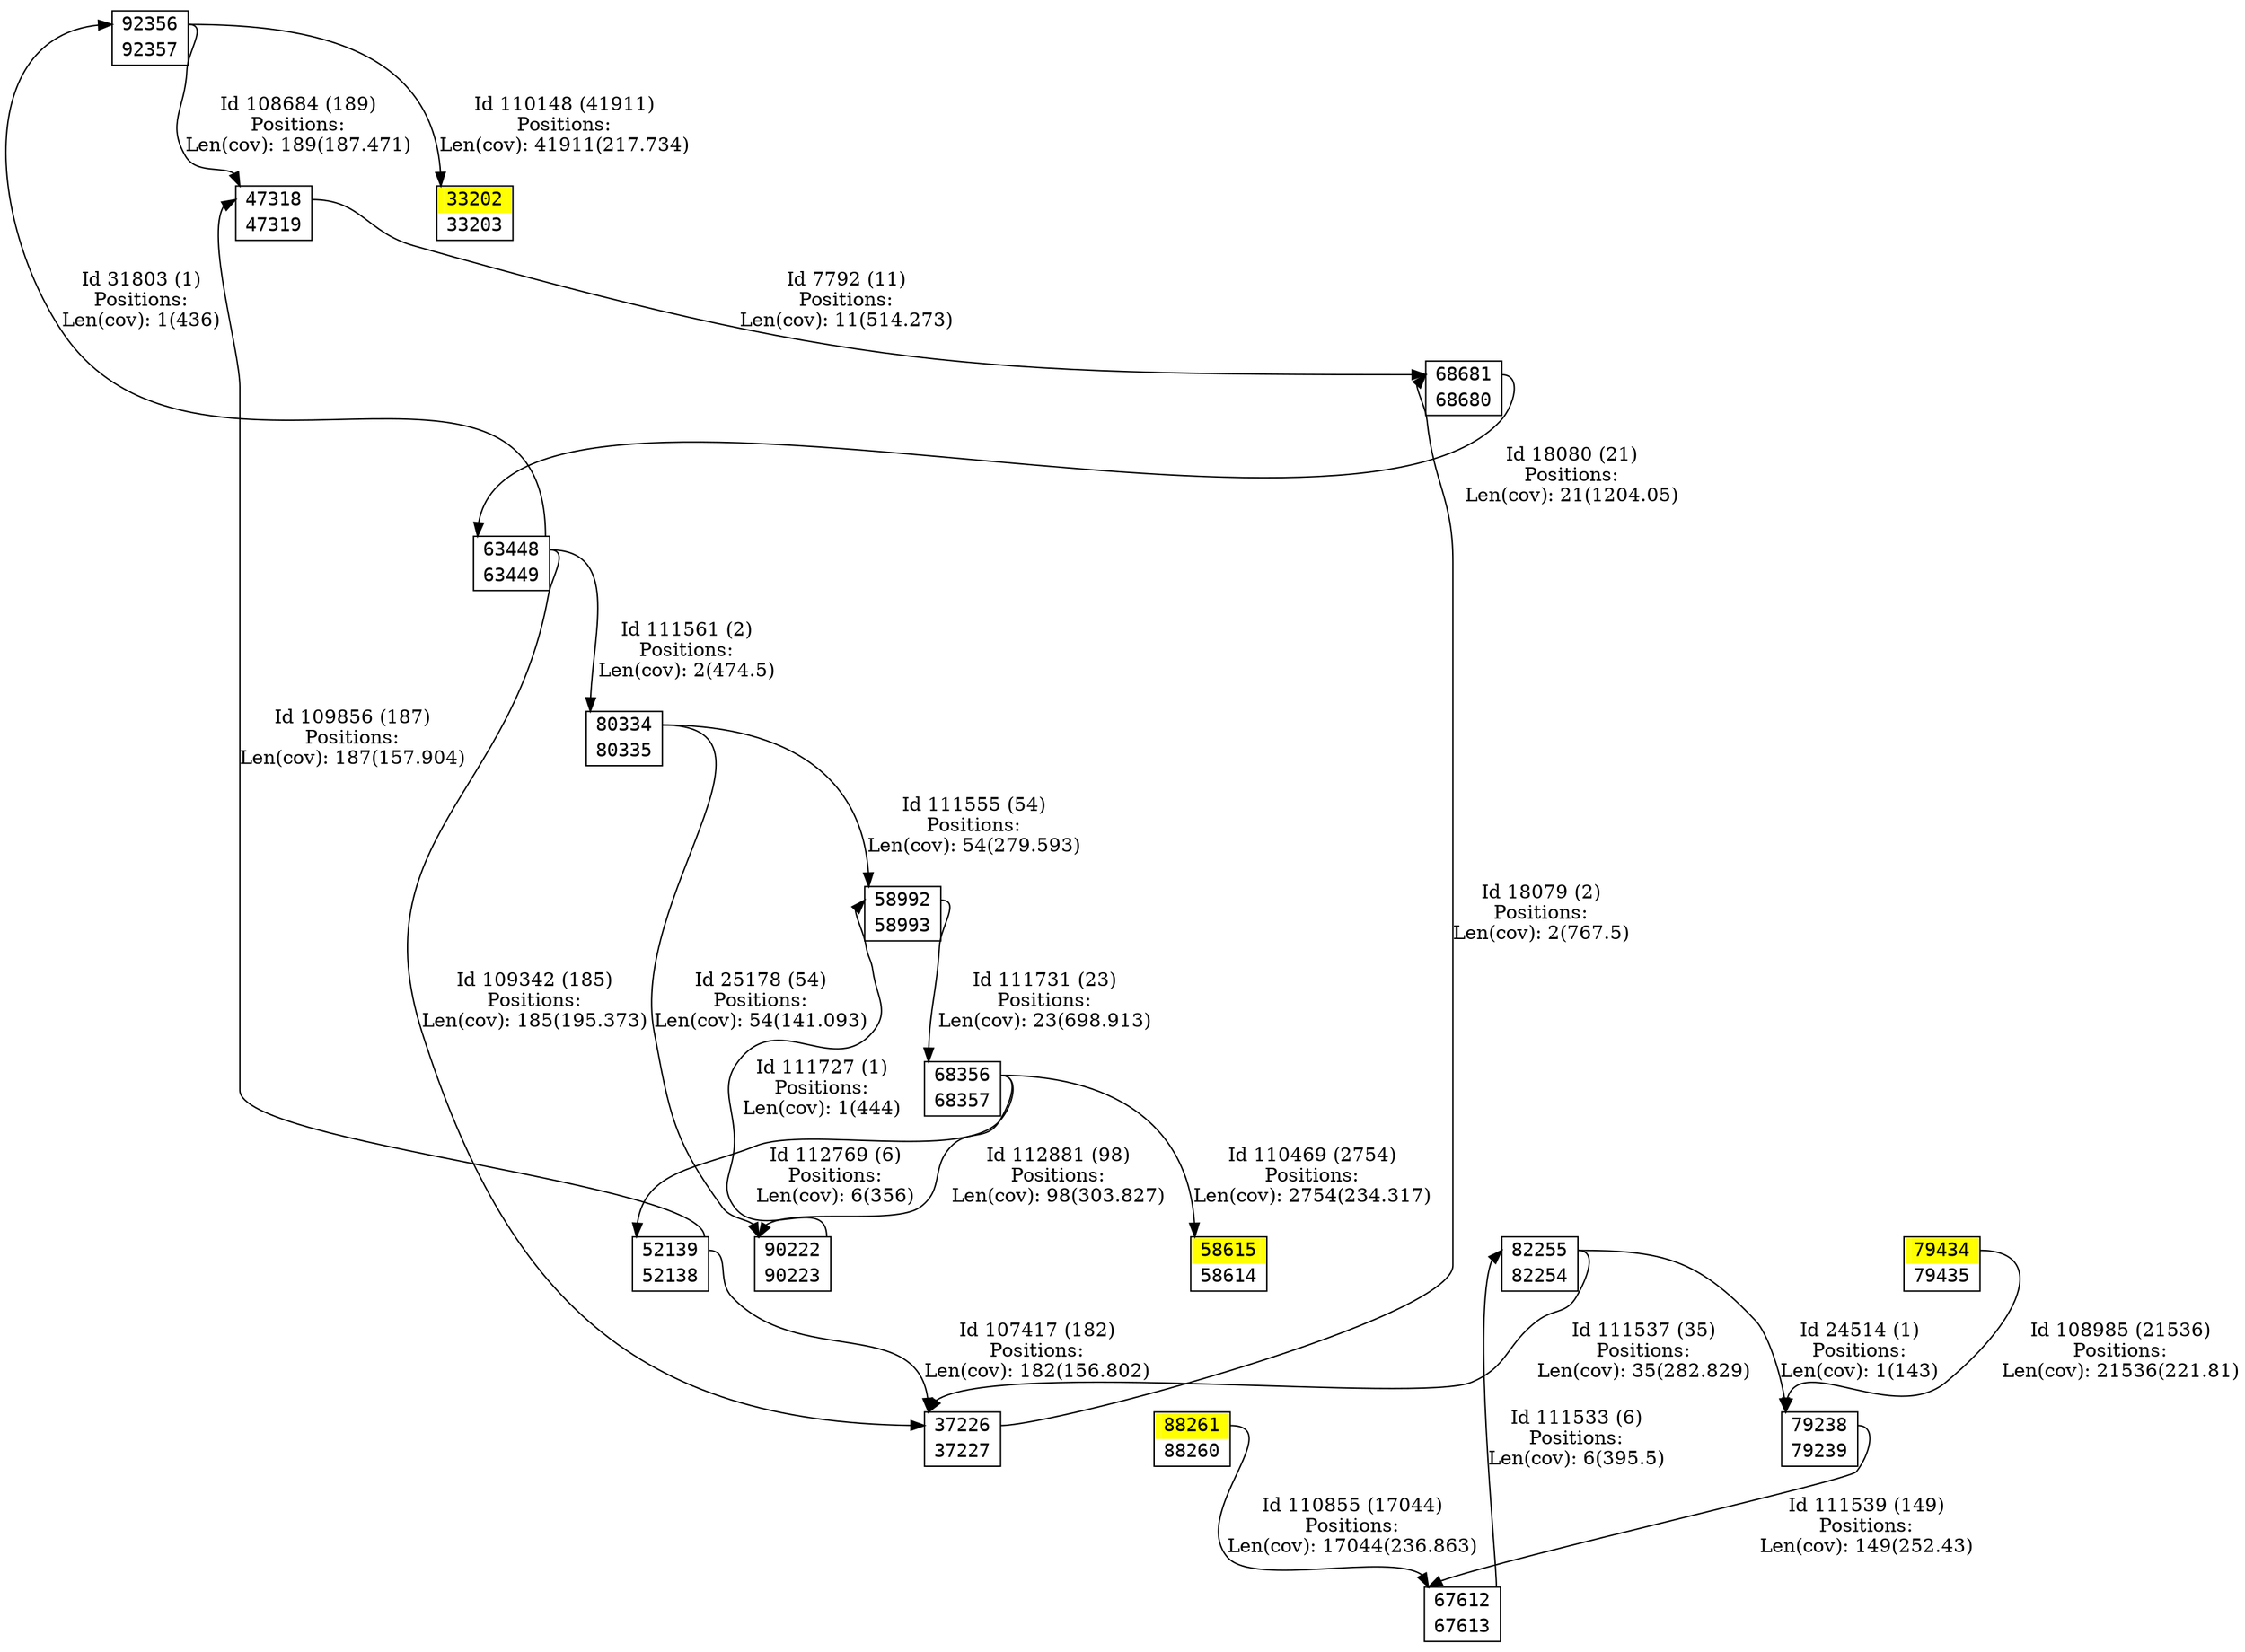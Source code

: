 digraph graph_picture {
node[fontname=<Courier> ,penwidth=<1.8> ,shape=<plaintext> ]
vertex_33202_33203[label=<<TABLE BORDER="1" CELLSPACING="0" >
<TR><TD BORDER="0" PORT = "port_33202_in" color="yellow" bgcolor="yellow" ></TD><TD BORDER="0" color="yellow" bgcolor="yellow" >33202</TD><TD BORDER="0" PORT = "port_33202_out" color="yellow" bgcolor="yellow" ></TD></TR>
<TR><TD BORDER="0" PORT = "port_33203_out" color="white" bgcolor="white" ></TD><TD BORDER="0" color="white" bgcolor="white" >33203</TD><TD BORDER="0" PORT = "port_33203_in" color="white" bgcolor="white" ></TD></TR>
</TABLE>> ,color=<black> ,URL=</vertex/33202.svg> ]
vertex_37226_37227[label=<<TABLE BORDER="1" CELLSPACING="0" >
<TR><TD BORDER="0" PORT = "port_37226_in" color="white" bgcolor="white" ></TD><TD BORDER="0" color="white" bgcolor="white" >37226</TD><TD BORDER="0" PORT = "port_37226_out" color="white" bgcolor="white" ></TD></TR>
<TR><TD BORDER="0" PORT = "port_37227_out" color="white" bgcolor="white" ></TD><TD BORDER="0" color="white" bgcolor="white" >37227</TD><TD BORDER="0" PORT = "port_37227_in" color="white" bgcolor="white" ></TD></TR>
</TABLE>> ,color=<black> ,URL=</vertex/37226.svg> ]
vertex_47318_47319[label=<<TABLE BORDER="1" CELLSPACING="0" >
<TR><TD BORDER="0" PORT = "port_47318_in" color="white" bgcolor="white" ></TD><TD BORDER="0" color="white" bgcolor="white" >47318</TD><TD BORDER="0" PORT = "port_47318_out" color="white" bgcolor="white" ></TD></TR>
<TR><TD BORDER="0" PORT = "port_47319_out" color="white" bgcolor="white" ></TD><TD BORDER="0" color="white" bgcolor="white" >47319</TD><TD BORDER="0" PORT = "port_47319_in" color="white" bgcolor="white" ></TD></TR>
</TABLE>> ,color=<black> ,URL=</vertex/47318.svg> ]
vertex_52138_52139[label=<<TABLE BORDER="1" CELLSPACING="0" >
<TR><TD BORDER="0" PORT = "port_52139_in" color="white" bgcolor="white" ></TD><TD BORDER="0" color="white" bgcolor="white" >52139</TD><TD BORDER="0" PORT = "port_52139_out" color="white" bgcolor="white" ></TD></TR>
<TR><TD BORDER="0" PORT = "port_52138_out" color="white" bgcolor="white" ></TD><TD BORDER="0" color="white" bgcolor="white" >52138</TD><TD BORDER="0" PORT = "port_52138_in" color="white" bgcolor="white" ></TD></TR>
</TABLE>> ,color=<black> ,URL=</vertex/52139.svg> ]
vertex_58614_58615[label=<<TABLE BORDER="1" CELLSPACING="0" >
<TR><TD BORDER="0" PORT = "port_58615_in" color="yellow" bgcolor="yellow" ></TD><TD BORDER="0" color="yellow" bgcolor="yellow" >58615</TD><TD BORDER="0" PORT = "port_58615_out" color="yellow" bgcolor="yellow" ></TD></TR>
<TR><TD BORDER="0" PORT = "port_58614_out" color="white" bgcolor="white" ></TD><TD BORDER="0" color="white" bgcolor="white" >58614</TD><TD BORDER="0" PORT = "port_58614_in" color="white" bgcolor="white" ></TD></TR>
</TABLE>> ,color=<black> ,URL=</vertex/58615.svg> ]
vertex_58992_58993[label=<<TABLE BORDER="1" CELLSPACING="0" >
<TR><TD BORDER="0" PORT = "port_58992_in" color="white" bgcolor="white" ></TD><TD BORDER="0" color="white" bgcolor="white" >58992</TD><TD BORDER="0" PORT = "port_58992_out" color="white" bgcolor="white" ></TD></TR>
<TR><TD BORDER="0" PORT = "port_58993_out" color="white" bgcolor="white" ></TD><TD BORDER="0" color="white" bgcolor="white" >58993</TD><TD BORDER="0" PORT = "port_58993_in" color="white" bgcolor="white" ></TD></TR>
</TABLE>> ,color=<black> ,URL=</vertex/58992.svg> ]
vertex_63448_63449[label=<<TABLE BORDER="1" CELLSPACING="0" >
<TR><TD BORDER="0" PORT = "port_63448_in" color="white" bgcolor="white" ></TD><TD BORDER="0" color="white" bgcolor="white" >63448</TD><TD BORDER="0" PORT = "port_63448_out" color="white" bgcolor="white" ></TD></TR>
<TR><TD BORDER="0" PORT = "port_63449_out" color="white" bgcolor="white" ></TD><TD BORDER="0" color="white" bgcolor="white" >63449</TD><TD BORDER="0" PORT = "port_63449_in" color="white" bgcolor="white" ></TD></TR>
</TABLE>> ,color=<black> ,URL=</vertex/63448.svg> ]
vertex_67612_67613[label=<<TABLE BORDER="1" CELLSPACING="0" >
<TR><TD BORDER="0" PORT = "port_67612_in" color="white" bgcolor="white" ></TD><TD BORDER="0" color="white" bgcolor="white" >67612</TD><TD BORDER="0" PORT = "port_67612_out" color="white" bgcolor="white" ></TD></TR>
<TR><TD BORDER="0" PORT = "port_67613_out" color="white" bgcolor="white" ></TD><TD BORDER="0" color="white" bgcolor="white" >67613</TD><TD BORDER="0" PORT = "port_67613_in" color="white" bgcolor="white" ></TD></TR>
</TABLE>> ,color=<black> ,URL=</vertex/67612.svg> ]
vertex_68356_68357[label=<<TABLE BORDER="1" CELLSPACING="0" >
<TR><TD BORDER="0" PORT = "port_68356_in" color="white" bgcolor="white" ></TD><TD BORDER="0" color="white" bgcolor="white" >68356</TD><TD BORDER="0" PORT = "port_68356_out" color="white" bgcolor="white" ></TD></TR>
<TR><TD BORDER="0" PORT = "port_68357_out" color="white" bgcolor="white" ></TD><TD BORDER="0" color="white" bgcolor="white" >68357</TD><TD BORDER="0" PORT = "port_68357_in" color="white" bgcolor="white" ></TD></TR>
</TABLE>> ,color=<black> ,URL=</vertex/68356.svg> ]
vertex_68680_68681[label=<<TABLE BORDER="1" CELLSPACING="0" >
<TR><TD BORDER="0" PORT = "port_68681_in" color="white" bgcolor="white" ></TD><TD BORDER="0" color="white" bgcolor="white" >68681</TD><TD BORDER="0" PORT = "port_68681_out" color="white" bgcolor="white" ></TD></TR>
<TR><TD BORDER="0" PORT = "port_68680_out" color="white" bgcolor="white" ></TD><TD BORDER="0" color="white" bgcolor="white" >68680</TD><TD BORDER="0" PORT = "port_68680_in" color="white" bgcolor="white" ></TD></TR>
</TABLE>> ,color=<black> ,URL=</vertex/68681.svg> ]
vertex_79238_79239[label=<<TABLE BORDER="1" CELLSPACING="0" >
<TR><TD BORDER="0" PORT = "port_79238_in" color="white" bgcolor="white" ></TD><TD BORDER="0" color="white" bgcolor="white" >79238</TD><TD BORDER="0" PORT = "port_79238_out" color="white" bgcolor="white" ></TD></TR>
<TR><TD BORDER="0" PORT = "port_79239_out" color="white" bgcolor="white" ></TD><TD BORDER="0" color="white" bgcolor="white" >79239</TD><TD BORDER="0" PORT = "port_79239_in" color="white" bgcolor="white" ></TD></TR>
</TABLE>> ,color=<black> ,URL=</vertex/79238.svg> ]
vertex_79434_79435[label=<<TABLE BORDER="1" CELLSPACING="0" >
<TR><TD BORDER="0" PORT = "port_79434_in" color="yellow" bgcolor="yellow" ></TD><TD BORDER="0" color="yellow" bgcolor="yellow" >79434</TD><TD BORDER="0" PORT = "port_79434_out" color="yellow" bgcolor="yellow" ></TD></TR>
<TR><TD BORDER="0" PORT = "port_79435_out" color="white" bgcolor="white" ></TD><TD BORDER="0" color="white" bgcolor="white" >79435</TD><TD BORDER="0" PORT = "port_79435_in" color="white" bgcolor="white" ></TD></TR>
</TABLE>> ,color=<black> ,URL=</vertex/79434.svg> ]
vertex_80334_80335[label=<<TABLE BORDER="1" CELLSPACING="0" >
<TR><TD BORDER="0" PORT = "port_80334_in" color="white" bgcolor="white" ></TD><TD BORDER="0" color="white" bgcolor="white" >80334</TD><TD BORDER="0" PORT = "port_80334_out" color="white" bgcolor="white" ></TD></TR>
<TR><TD BORDER="0" PORT = "port_80335_out" color="white" bgcolor="white" ></TD><TD BORDER="0" color="white" bgcolor="white" >80335</TD><TD BORDER="0" PORT = "port_80335_in" color="white" bgcolor="white" ></TD></TR>
</TABLE>> ,color=<black> ,URL=</vertex/80334.svg> ]
vertex_82254_82255[label=<<TABLE BORDER="1" CELLSPACING="0" >
<TR><TD BORDER="0" PORT = "port_82255_in" color="white" bgcolor="white" ></TD><TD BORDER="0" color="white" bgcolor="white" >82255</TD><TD BORDER="0" PORT = "port_82255_out" color="white" bgcolor="white" ></TD></TR>
<TR><TD BORDER="0" PORT = "port_82254_out" color="white" bgcolor="white" ></TD><TD BORDER="0" color="white" bgcolor="white" >82254</TD><TD BORDER="0" PORT = "port_82254_in" color="white" bgcolor="white" ></TD></TR>
</TABLE>> ,color=<black> ,URL=</vertex/82255.svg> ]
vertex_88260_88261[label=<<TABLE BORDER="1" CELLSPACING="0" >
<TR><TD BORDER="0" PORT = "port_88261_in" color="yellow" bgcolor="yellow" ></TD><TD BORDER="0" color="yellow" bgcolor="yellow" >88261</TD><TD BORDER="0" PORT = "port_88261_out" color="yellow" bgcolor="yellow" ></TD></TR>
<TR><TD BORDER="0" PORT = "port_88260_out" color="white" bgcolor="white" ></TD><TD BORDER="0" color="white" bgcolor="white" >88260</TD><TD BORDER="0" PORT = "port_88260_in" color="white" bgcolor="white" ></TD></TR>
</TABLE>> ,color=<black> ,URL=</vertex/88261.svg> ]
vertex_90222_90223[label=<<TABLE BORDER="1" CELLSPACING="0" >
<TR><TD BORDER="0" PORT = "port_90222_in" color="white" bgcolor="white" ></TD><TD BORDER="0" color="white" bgcolor="white" >90222</TD><TD BORDER="0" PORT = "port_90222_out" color="white" bgcolor="white" ></TD></TR>
<TR><TD BORDER="0" PORT = "port_90223_out" color="white" bgcolor="white" ></TD><TD BORDER="0" color="white" bgcolor="white" >90223</TD><TD BORDER="0" PORT = "port_90223_in" color="white" bgcolor="white" ></TD></TR>
</TABLE>> ,color=<black> ,URL=</vertex/90222.svg> ]
vertex_92356_92357[label=<<TABLE BORDER="1" CELLSPACING="0" >
<TR><TD BORDER="0" PORT = "port_92356_in" color="white" bgcolor="white" ></TD><TD BORDER="0" color="white" bgcolor="white" >92356</TD><TD BORDER="0" PORT = "port_92356_out" color="white" bgcolor="white" ></TD></TR>
<TR><TD BORDER="0" PORT = "port_92357_out" color="white" bgcolor="white" ></TD><TD BORDER="0" color="white" bgcolor="white" >92357</TD><TD BORDER="0" PORT = "port_92357_in" color="white" bgcolor="white" ></TD></TR>
</TABLE>> ,color=<black> ,URL=</vertex/92356.svg> ]
vertex_47318_47319:port_47318_out->vertex_68680_68681:port_68681_in[label="Id 7792 (11)\nPositions:\nLen(cov): 11(514.273)" ,color=<black> ]
vertex_37226_37227:port_37226_out->vertex_68680_68681:port_68681_in[label="Id 18079 (2)\nPositions:\nLen(cov): 2(767.5)" ,color=<black> ]
vertex_68680_68681:port_68681_out->vertex_63448_63449:port_63448_in[label="Id 18080 (21)\nPositions:\nLen(cov): 21(1204.05)" ,color=<black> ]
vertex_82254_82255:port_82255_out->vertex_79238_79239:port_79238_in[label="Id 24514 (1)\nPositions:\nLen(cov): 1(143)" ,color=<black> ]
vertex_80334_80335:port_80334_out->vertex_90222_90223:port_90222_in[label="Id 25178 (54)\nPositions:\nLen(cov): 54(141.093)" ,color=<black> ]
vertex_63448_63449:port_63448_out->vertex_92356_92357:port_92356_in[label="Id 31803 (1)\nPositions:\nLen(cov): 1(436)" ,color=<black> ]
vertex_52138_52139:port_52139_out->vertex_37226_37227:port_37226_in[label="Id 107417 (182)\nPositions:\nLen(cov): 182(156.802)" ,color=<black> ]
vertex_92356_92357:port_92356_out->vertex_47318_47319:port_47318_in[label="Id 108684 (189)\nPositions:\nLen(cov): 189(187.471)" ,color=<black> ]
vertex_79434_79435:port_79434_out->vertex_79238_79239:port_79238_in[label="Id 108985 (21536)\nPositions:\nLen(cov): 21536(221.81)" ,color=<black> ]
vertex_63448_63449:port_63448_out->vertex_37226_37227:port_37226_in[label="Id 109342 (185)\nPositions:\nLen(cov): 185(195.373)" ,color=<black> ]
vertex_52138_52139:port_52139_out->vertex_47318_47319:port_47318_in[label="Id 109856 (187)\nPositions:\nLen(cov): 187(157.904)" ,color=<black> ]
vertex_92356_92357:port_92356_out->vertex_33202_33203:port_33202_in[label="Id 110148 (41911)\nPositions:\nLen(cov): 41911(217.734)" ,color=<black> ]
vertex_68356_68357:port_68356_out->vertex_58614_58615:port_58615_in[label="Id 110469 (2754)\nPositions:\nLen(cov): 2754(234.317)" ,color=<black> ]
vertex_88260_88261:port_88261_out->vertex_67612_67613:port_67612_in[label="Id 110855 (17044)\nPositions:\nLen(cov): 17044(236.863)" ,color=<black> ]
vertex_67612_67613:port_67612_out->vertex_82254_82255:port_82255_in[label="Id 111533 (6)\nPositions:\nLen(cov): 6(395.5)" ,color=<black> ]
vertex_82254_82255:port_82255_out->vertex_37226_37227:port_37226_in[label="Id 111537 (35)\nPositions:\nLen(cov): 35(282.829)" ,color=<black> ]
vertex_79238_79239:port_79238_out->vertex_67612_67613:port_67612_in[label="Id 111539 (149)\nPositions:\nLen(cov): 149(252.43)" ,color=<black> ]
vertex_80334_80335:port_80334_out->vertex_58992_58993:port_58992_in[label="Id 111555 (54)\nPositions:\nLen(cov): 54(279.593)" ,color=<black> ]
vertex_63448_63449:port_63448_out->vertex_80334_80335:port_80334_in[label="Id 111561 (2)\nPositions:\nLen(cov): 2(474.5)" ,color=<black> ]
vertex_90222_90223:port_90222_out->vertex_58992_58993:port_58992_in[label="Id 111727 (1)\nPositions:\nLen(cov): 1(444)" ,color=<black> ]
vertex_58992_58993:port_58992_out->vertex_68356_68357:port_68356_in[label="Id 111731 (23)\nPositions:\nLen(cov): 23(698.913)" ,color=<black> ]
vertex_68356_68357:port_68356_out->vertex_52138_52139:port_52139_in[label="Id 112769 (6)\nPositions:\nLen(cov): 6(356)" ,color=<black> ]
vertex_68356_68357:port_68356_out->vertex_90222_90223:port_90222_in[label="Id 112881 (98)\nPositions:\nLen(cov): 98(303.827)" ,color=<black> ]
}
